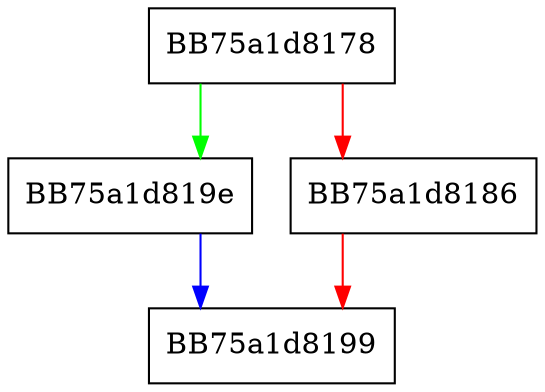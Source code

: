 digraph LUM_GetRealPathList {
  node [shape="box"];
  graph [splines=ortho];
  BB75a1d8178 -> BB75a1d819e [color="green"];
  BB75a1d8178 -> BB75a1d8186 [color="red"];
  BB75a1d8186 -> BB75a1d8199 [color="red"];
  BB75a1d819e -> BB75a1d8199 [color="blue"];
}